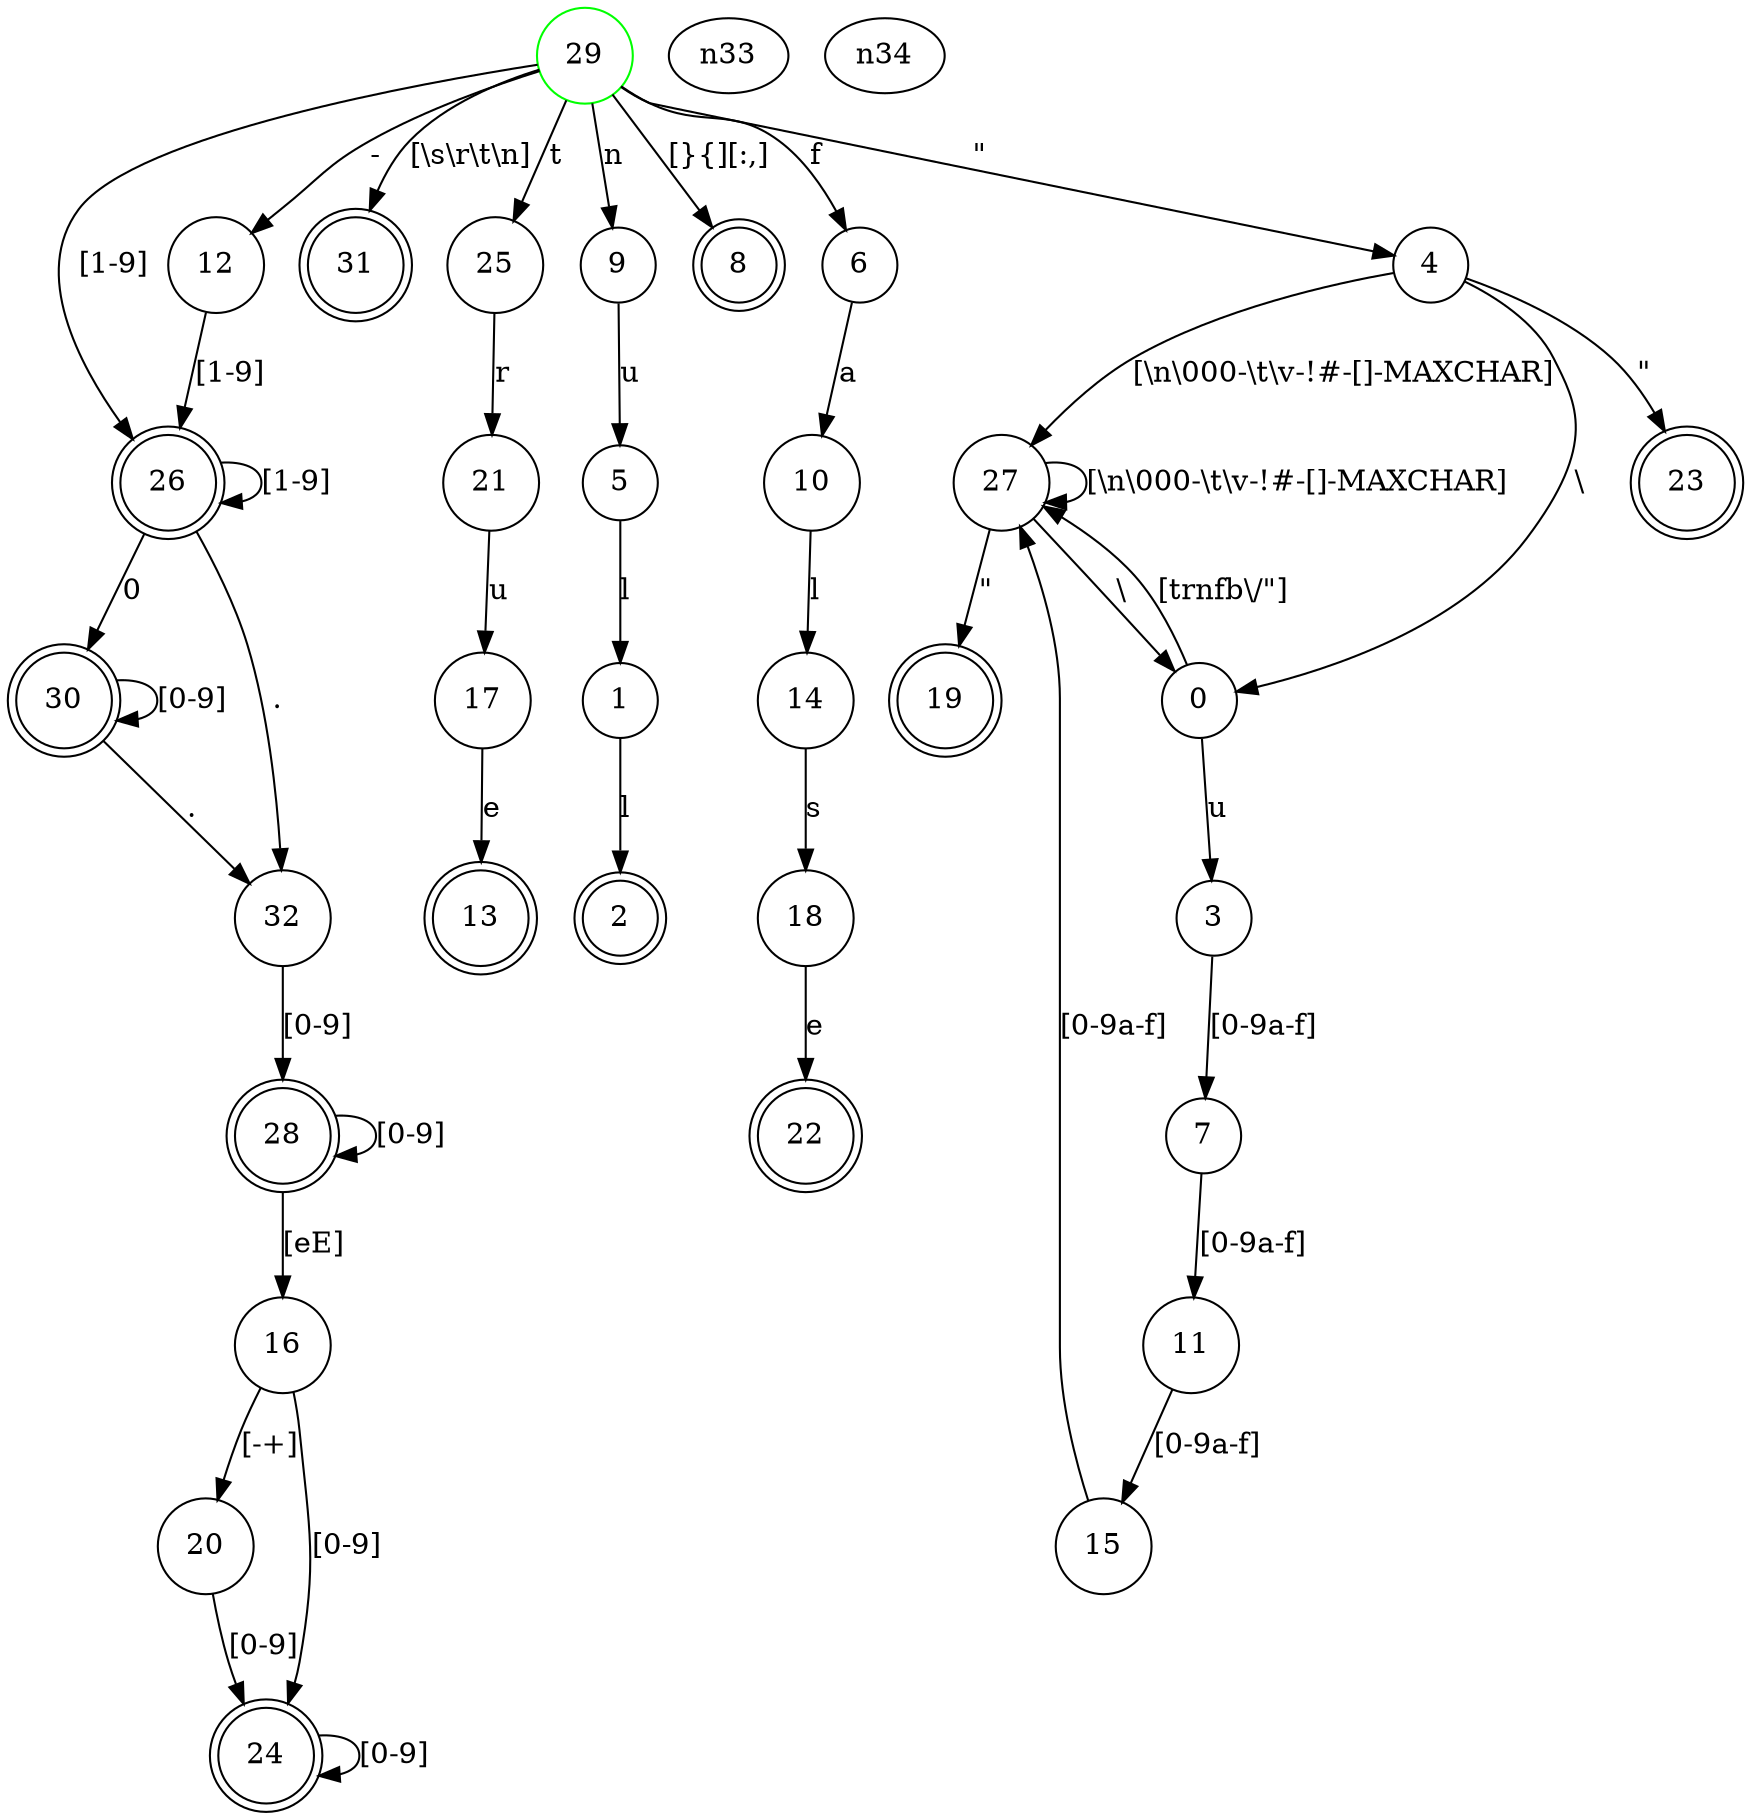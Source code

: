 digraph "DFA" {
	graph [
		fontsize = "14"
		fontname = "Times-Roman"
		fontcolor = "black"
	]
	node [
		fontsize = "14"
		fontname = "Times-Roman"
		fontcolor = "black"
		shape = "ellipse"
		style = "solid"
	]
	edge [
		fontsize = "14"
		fontname = "Times-Roman"
		fontcolor = "black"
		style = "solid"
	]
	"32" [
		fontsize = "14"
		fontname = "Times-Roman"
		fontcolor = "black"
		shape = "circle"
		style = "solid"
	]
	"31" [
		fontsize = "14"
		fontname = "Times-Roman"
		fontcolor = "black"
		shape = "doublecircle"
		style = "solid"
	]
	"30" [
		fontsize = "14"
		fontname = "Times-Roman"
		fontcolor = "black"
		shape = "doublecircle"
		style = "solid"
	]
	"29" [
		fontsize = "14"
		fontname = "Times-Roman"
		fontcolor = "black"
		shape = "circle"
		style = "solid"
		color = "green"
	]
	"28" [
		fontsize = "14"
		fontname = "Times-Roman"
		fontcolor = "black"
		shape = "doublecircle"
		style = "solid"
	]
	"27" [
		fontsize = "14"
		fontname = "Times-Roman"
		fontcolor = "black"
		shape = "circle"
		style = "solid"
	]
	"26" [
		fontsize = "14"
		fontname = "Times-Roman"
		fontcolor = "black"
		shape = "doublecircle"
		style = "solid"
	]
	"25" [
		fontsize = "14"
		fontname = "Times-Roman"
		fontcolor = "black"
		shape = "circle"
		style = "solid"
	]
	"24" [
		fontsize = "14"
		fontname = "Times-Roman"
		fontcolor = "black"
		shape = "doublecircle"
		style = "solid"
	]
	"23" [
		fontsize = "14"
		fontname = "Times-Roman"
		fontcolor = "black"
		shape = "doublecircle"
		style = "solid"
	]
	"22" [
		fontsize = "14"
		fontname = "Times-Roman"
		fontcolor = "black"
		shape = "doublecircle"
		style = "solid"
	]
	"21" [
		fontsize = "14"
		fontname = "Times-Roman"
		fontcolor = "black"
		shape = "circle"
		style = "solid"
	]
	"20" [
		fontsize = "14"
		fontname = "Times-Roman"
		fontcolor = "black"
		shape = "circle"
		style = "solid"
	]
	"19" [
		fontsize = "14"
		fontname = "Times-Roman"
		fontcolor = "black"
		shape = "doublecircle"
		style = "solid"
	]
	"18" [
		fontsize = "14"
		fontname = "Times-Roman"
		fontcolor = "black"
		shape = "circle"
		style = "solid"
	]
	"17" [
		fontsize = "14"
		fontname = "Times-Roman"
		fontcolor = "black"
		shape = "circle"
		style = "solid"
	]
	"16" [
		fontsize = "14"
		fontname = "Times-Roman"
		fontcolor = "black"
		shape = "circle"
		style = "solid"
	]
	"15" [
		fontsize = "14"
		fontname = "Times-Roman"
		fontcolor = "black"
		shape = "circle"
		style = "solid"
	]
	"14" [
		fontsize = "14"
		fontname = "Times-Roman"
		fontcolor = "black"
		shape = "circle"
		style = "solid"
	]
	"13" [
		fontsize = "14"
		fontname = "Times-Roman"
		fontcolor = "black"
		shape = "doublecircle"
		style = "solid"
	]
	"12" [
		fontsize = "14"
		fontname = "Times-Roman"
		fontcolor = "black"
		shape = "circle"
		style = "solid"
	]
	"11" [
		fontsize = "14"
		fontname = "Times-Roman"
		fontcolor = "black"
		shape = "circle"
		style = "solid"
	]
	"10" [
		fontsize = "14"
		fontname = "Times-Roman"
		fontcolor = "black"
		shape = "circle"
		style = "solid"
	]
	"9" [
		fontsize = "14"
		fontname = "Times-Roman"
		fontcolor = "black"
		shape = "circle"
		style = "solid"
	]
	"8" [
		fontsize = "14"
		fontname = "Times-Roman"
		fontcolor = "black"
		shape = "doublecircle"
		style = "solid"
	]
	"7" [
		fontsize = "14"
		fontname = "Times-Roman"
		fontcolor = "black"
		shape = "circle"
		style = "solid"
	]
	"6" [
		fontsize = "14"
		fontname = "Times-Roman"
		fontcolor = "black"
		shape = "circle"
		style = "solid"
	]
	"5" [
		fontsize = "14"
		fontname = "Times-Roman"
		fontcolor = "black"
		shape = "circle"
		style = "solid"
	]
	"4" [
		fontsize = "14"
		fontname = "Times-Roman"
		fontcolor = "black"
		shape = "circle"
		style = "solid"
	]
	"3" [
		fontsize = "14"
		fontname = "Times-Roman"
		fontcolor = "black"
		shape = "circle"
		style = "solid"
	]
	"2" [
		fontsize = "14"
		fontname = "Times-Roman"
		fontcolor = "black"
		shape = "doublecircle"
		style = "solid"
	]
	"1" [
		fontsize = "14"
		fontname = "Times-Roman"
		fontcolor = "black"
		shape = "circle"
		style = "solid"
	]
	"0" [
		fontsize = "14"
		fontname = "Times-Roman"
		fontcolor = "black"
		shape = "circle"
		style = "solid"
	]
	"n33" [
		fontsize = "14"
		fontname = "Times-Roman"
		fontcolor = "black"
		label = "\N"
		shape = "ellipse"
		style = "solid"
	]
	"n34" [
		fontsize = "14"
		fontname = "Times-Roman"
		fontcolor = "black"
		label = "\N"
		shape = "ellipse"
		style = "solid"
	]
	"32" -> "28" [
		fontsize = "14"
		fontname = "Times-Roman"
		fontcolor = "black"
		label = "[0-9]"
		style = "solid"
	]
	"30" -> "30" [
		fontsize = "14"
		fontname = "Times-Roman"
		fontcolor = "black"
		label = "[0-9]"
		style = "solid"
	]
	"30" -> "32" [
		fontsize = "14"
		fontname = "Times-Roman"
		fontcolor = "black"
		label = "\."
		style = "solid"
	]
	"29" -> "4" [
		fontsize = "14"
		fontname = "Times-Roman"
		fontcolor = "black"
		label = "\""
		style = "solid"
	]
	"29" -> "6" [
		fontsize = "14"
		fontname = "Times-Roman"
		fontcolor = "black"
		label = "f"
		style = "solid"
	]
	"29" -> "8" [
		fontsize = "14"
		fontname = "Times-Roman"
		fontcolor = "black"
		label = "[}{\]\[:,]"
		style = "solid"
	]
	"29" -> "9" [
		fontsize = "14"
		fontname = "Times-Roman"
		fontcolor = "black"
		label = "n"
		style = "solid"
	]
	"29" -> "12" [
		fontsize = "14"
		fontname = "Times-Roman"
		fontcolor = "black"
		label = "\-"
		style = "solid"
	]
	"29" -> "25" [
		fontsize = "14"
		fontname = "Times-Roman"
		fontcolor = "black"
		label = "t"
		style = "solid"
	]
	"29" -> "26" [
		fontsize = "14"
		fontname = "Times-Roman"
		fontcolor = "black"
		label = "[1-9]"
		style = "solid"
	]
	"29" -> "31" [
		fontsize = "14"
		fontname = "Times-Roman"
		fontcolor = "black"
		label = "[\\s\\r\\t\\n]"
		style = "solid"
	]
	"28" -> "16" [
		fontsize = "14"
		fontname = "Times-Roman"
		fontcolor = "black"
		label = "[eE]"
		style = "solid"
	]
	"28" -> "28" [
		fontsize = "14"
		fontname = "Times-Roman"
		fontcolor = "black"
		label = "[0-9]"
		style = "solid"
	]
	"27" -> "0" [
		fontsize = "14"
		fontname = "Times-Roman"
		fontcolor = "black"
		label = "\\"
		style = "solid"
	]
	"27" -> "19" [
		fontsize = "14"
		fontname = "Times-Roman"
		fontcolor = "black"
		label = "\""
		style = "solid"
	]
	"27" -> "27" [
		fontsize = "14"
		fontname = "Times-Roman"
		fontcolor = "black"
		label = "[\\n\\000-\\t\\v-!#-\[\]-MAXCHAR]"
		style = "solid"
	]
	"26" -> "26" [
		fontsize = "14"
		fontname = "Times-Roman"
		fontcolor = "black"
		label = "[1-9]"
		style = "solid"
	]
	"26" -> "30" [
		fontsize = "14"
		fontname = "Times-Roman"
		fontcolor = "black"
		label = "0"
		style = "solid"
	]
	"26" -> "32" [
		fontsize = "14"
		fontname = "Times-Roman"
		fontcolor = "black"
		label = "\."
		style = "solid"
	]
	"25" -> "21" [
		fontsize = "14"
		fontname = "Times-Roman"
		fontcolor = "black"
		label = "r"
		style = "solid"
	]
	"24" -> "24" [
		fontsize = "14"
		fontname = "Times-Roman"
		fontcolor = "black"
		label = "[0-9]"
		style = "solid"
	]
	"21" -> "17" [
		fontsize = "14"
		fontname = "Times-Roman"
		fontcolor = "black"
		label = "u"
		style = "solid"
	]
	"20" -> "24" [
		fontsize = "14"
		fontname = "Times-Roman"
		fontcolor = "black"
		label = "[0-9]"
		style = "solid"
	]
	"18" -> "22" [
		fontsize = "14"
		fontname = "Times-Roman"
		fontcolor = "black"
		label = "e"
		style = "solid"
	]
	"17" -> "13" [
		fontsize = "14"
		fontname = "Times-Roman"
		fontcolor = "black"
		label = "e"
		style = "solid"
	]
	"16" -> "20" [
		fontsize = "14"
		fontname = "Times-Roman"
		fontcolor = "black"
		label = "[\-+]"
		style = "solid"
	]
	"16" -> "24" [
		fontsize = "14"
		fontname = "Times-Roman"
		fontcolor = "black"
		label = "[0-9]"
		style = "solid"
	]
	"15" -> "27" [
		fontsize = "14"
		fontname = "Times-Roman"
		fontcolor = "black"
		label = "[0-9a-f]"
		style = "solid"
	]
	"14" -> "18" [
		fontsize = "14"
		fontname = "Times-Roman"
		fontcolor = "black"
		label = "s"
		style = "solid"
	]
	"12" -> "26" [
		fontsize = "14"
		fontname = "Times-Roman"
		fontcolor = "black"
		label = "[1-9]"
		style = "solid"
	]
	"11" -> "15" [
		fontsize = "14"
		fontname = "Times-Roman"
		fontcolor = "black"
		label = "[0-9a-f]"
		style = "solid"
	]
	"10" -> "14" [
		fontsize = "14"
		fontname = "Times-Roman"
		fontcolor = "black"
		label = "l"
		style = "solid"
	]
	"9" -> "5" [
		fontsize = "14"
		fontname = "Times-Roman"
		fontcolor = "black"
		label = "u"
		style = "solid"
	]
	"7" -> "11" [
		fontsize = "14"
		fontname = "Times-Roman"
		fontcolor = "black"
		label = "[0-9a-f]"
		style = "solid"
	]
	"6" -> "10" [
		fontsize = "14"
		fontname = "Times-Roman"
		fontcolor = "black"
		label = "a"
		style = "solid"
	]
	"5" -> "1" [
		fontsize = "14"
		fontname = "Times-Roman"
		fontcolor = "black"
		label = "l"
		style = "solid"
	]
	"4" -> "0" [
		fontsize = "14"
		fontname = "Times-Roman"
		fontcolor = "black"
		label = "\\"
		style = "solid"
	]
	"4" -> "23" [
		fontsize = "14"
		fontname = "Times-Roman"
		fontcolor = "black"
		label = "\""
		style = "solid"
	]
	"4" -> "27" [
		fontsize = "14"
		fontname = "Times-Roman"
		fontcolor = "black"
		label = "[\\n\\000-\\t\\v-!#-\[\]-MAXCHAR]"
		style = "solid"
	]
	"3" -> "7" [
		fontsize = "14"
		fontname = "Times-Roman"
		fontcolor = "black"
		label = "[0-9a-f]"
		style = "solid"
	]
	"1" -> "2" [
		fontsize = "14"
		fontname = "Times-Roman"
		fontcolor = "black"
		label = "l"
		style = "solid"
	]
	"0" -> "3" [
		fontsize = "14"
		fontname = "Times-Roman"
		fontcolor = "black"
		label = "u"
		style = "solid"
	]
	"0" -> "27" [
		fontsize = "14"
		fontname = "Times-Roman"
		fontcolor = "black"
		label = "[trnfb\\/\"]"
		style = "solid"
	]
}
